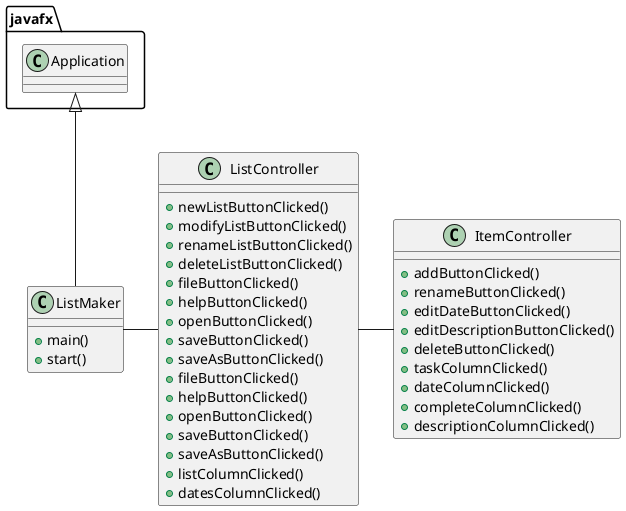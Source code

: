 @startuml
'https://plantuml.com/sequence-diagram

class ListMaker {
    +main()
    +start()
}

class ListController {
    +newListButtonClicked()
    +modifyListButtonClicked()
    +renameListButtonClicked()
    +deleteListButtonClicked()
    +fileButtonClicked()
    +helpButtonClicked()
    +openButtonClicked()
    +saveButtonClicked()
    +saveAsButtonClicked()
    +fileButtonClicked()
    +helpButtonClicked()
    +openButtonClicked()
    +saveButtonClicked()
    +saveAsButtonClicked()
    +listColumnClicked()
    +datesColumnClicked()
}

class ItemController {
    +addButtonClicked()
    +renameButtonClicked()
    +editDateButtonClicked()
    +editDescriptionButtonClicked()
    +deleteButtonClicked()
    +taskColumnClicked()
    +dateColumnClicked()
    +completeColumnClicked()
    +descriptionColumnClicked()
}

javafx.Application <|-- ListMaker

ListMaker - ListController
ListController - ItemController

@enduml